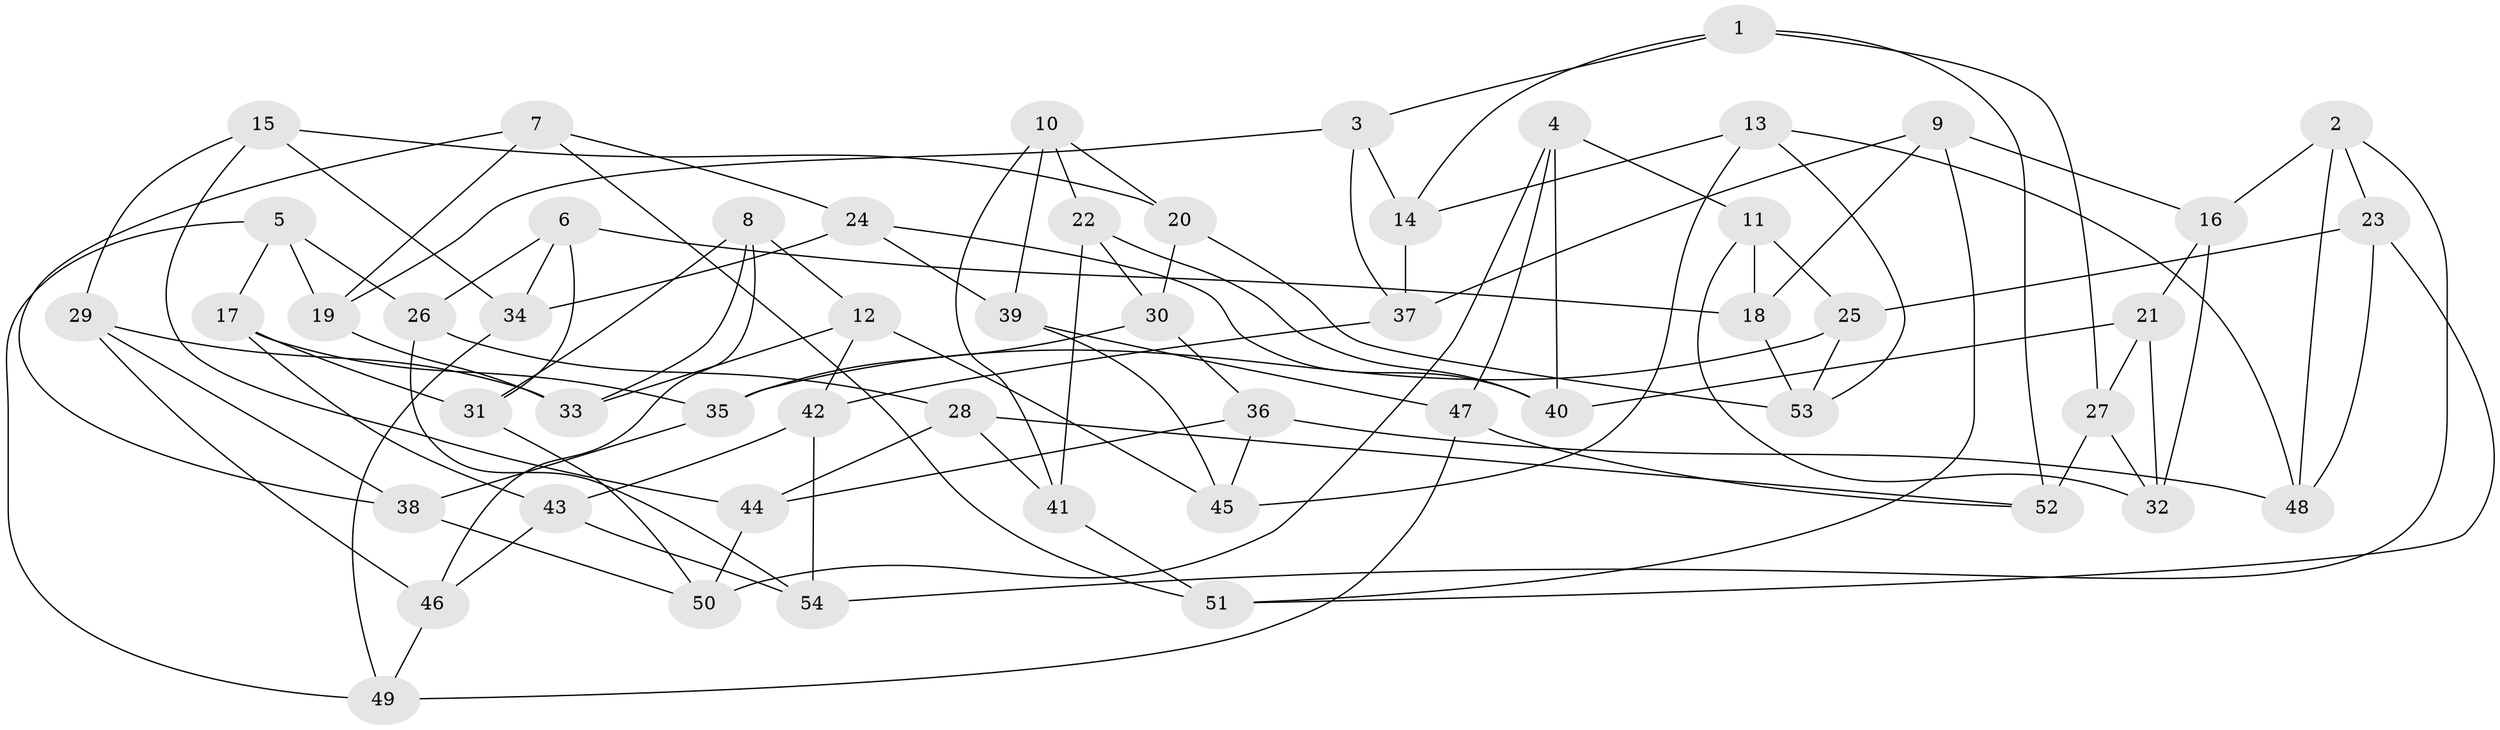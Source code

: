 // coarse degree distribution, {2: 0.030303030303030304, 4: 0.36363636363636365, 3: 0.15151515151515152, 5: 0.21212121212121213, 6: 0.24242424242424243}
// Generated by graph-tools (version 1.1) at 2025/38/03/04/25 23:38:18]
// undirected, 54 vertices, 108 edges
graph export_dot {
  node [color=gray90,style=filled];
  1;
  2;
  3;
  4;
  5;
  6;
  7;
  8;
  9;
  10;
  11;
  12;
  13;
  14;
  15;
  16;
  17;
  18;
  19;
  20;
  21;
  22;
  23;
  24;
  25;
  26;
  27;
  28;
  29;
  30;
  31;
  32;
  33;
  34;
  35;
  36;
  37;
  38;
  39;
  40;
  41;
  42;
  43;
  44;
  45;
  46;
  47;
  48;
  49;
  50;
  51;
  52;
  53;
  54;
  1 -- 14;
  1 -- 3;
  1 -- 52;
  1 -- 27;
  2 -- 48;
  2 -- 54;
  2 -- 23;
  2 -- 16;
  3 -- 37;
  3 -- 19;
  3 -- 14;
  4 -- 50;
  4 -- 40;
  4 -- 11;
  4 -- 47;
  5 -- 19;
  5 -- 26;
  5 -- 49;
  5 -- 17;
  6 -- 26;
  6 -- 31;
  6 -- 34;
  6 -- 18;
  7 -- 24;
  7 -- 38;
  7 -- 19;
  7 -- 51;
  8 -- 12;
  8 -- 46;
  8 -- 33;
  8 -- 31;
  9 -- 18;
  9 -- 37;
  9 -- 51;
  9 -- 16;
  10 -- 41;
  10 -- 22;
  10 -- 20;
  10 -- 39;
  11 -- 32;
  11 -- 25;
  11 -- 18;
  12 -- 33;
  12 -- 45;
  12 -- 42;
  13 -- 48;
  13 -- 45;
  13 -- 14;
  13 -- 53;
  14 -- 37;
  15 -- 20;
  15 -- 44;
  15 -- 29;
  15 -- 34;
  16 -- 21;
  16 -- 32;
  17 -- 43;
  17 -- 35;
  17 -- 31;
  18 -- 53;
  19 -- 33;
  20 -- 30;
  20 -- 53;
  21 -- 40;
  21 -- 27;
  21 -- 32;
  22 -- 40;
  22 -- 41;
  22 -- 30;
  23 -- 25;
  23 -- 51;
  23 -- 48;
  24 -- 40;
  24 -- 34;
  24 -- 39;
  25 -- 35;
  25 -- 53;
  26 -- 28;
  26 -- 54;
  27 -- 32;
  27 -- 52;
  28 -- 52;
  28 -- 44;
  28 -- 41;
  29 -- 46;
  29 -- 33;
  29 -- 38;
  30 -- 35;
  30 -- 36;
  31 -- 50;
  34 -- 49;
  35 -- 38;
  36 -- 45;
  36 -- 48;
  36 -- 44;
  37 -- 42;
  38 -- 50;
  39 -- 45;
  39 -- 47;
  41 -- 51;
  42 -- 54;
  42 -- 43;
  43 -- 46;
  43 -- 54;
  44 -- 50;
  46 -- 49;
  47 -- 52;
  47 -- 49;
}

